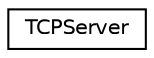 digraph "Graphical Class Hierarchy"
{
 // LATEX_PDF_SIZE
  edge [fontname="Helvetica",fontsize="10",labelfontname="Helvetica",labelfontsize="10"];
  node [fontname="Helvetica",fontsize="10",shape=record];
  rankdir="LR";
  Node0 [label="TCPServer",height=0.2,width=0.4,color="black", fillcolor="white", style="filled",URL="$classTCPServer.html",tooltip="TCP/IP IPv4 server."];
}
